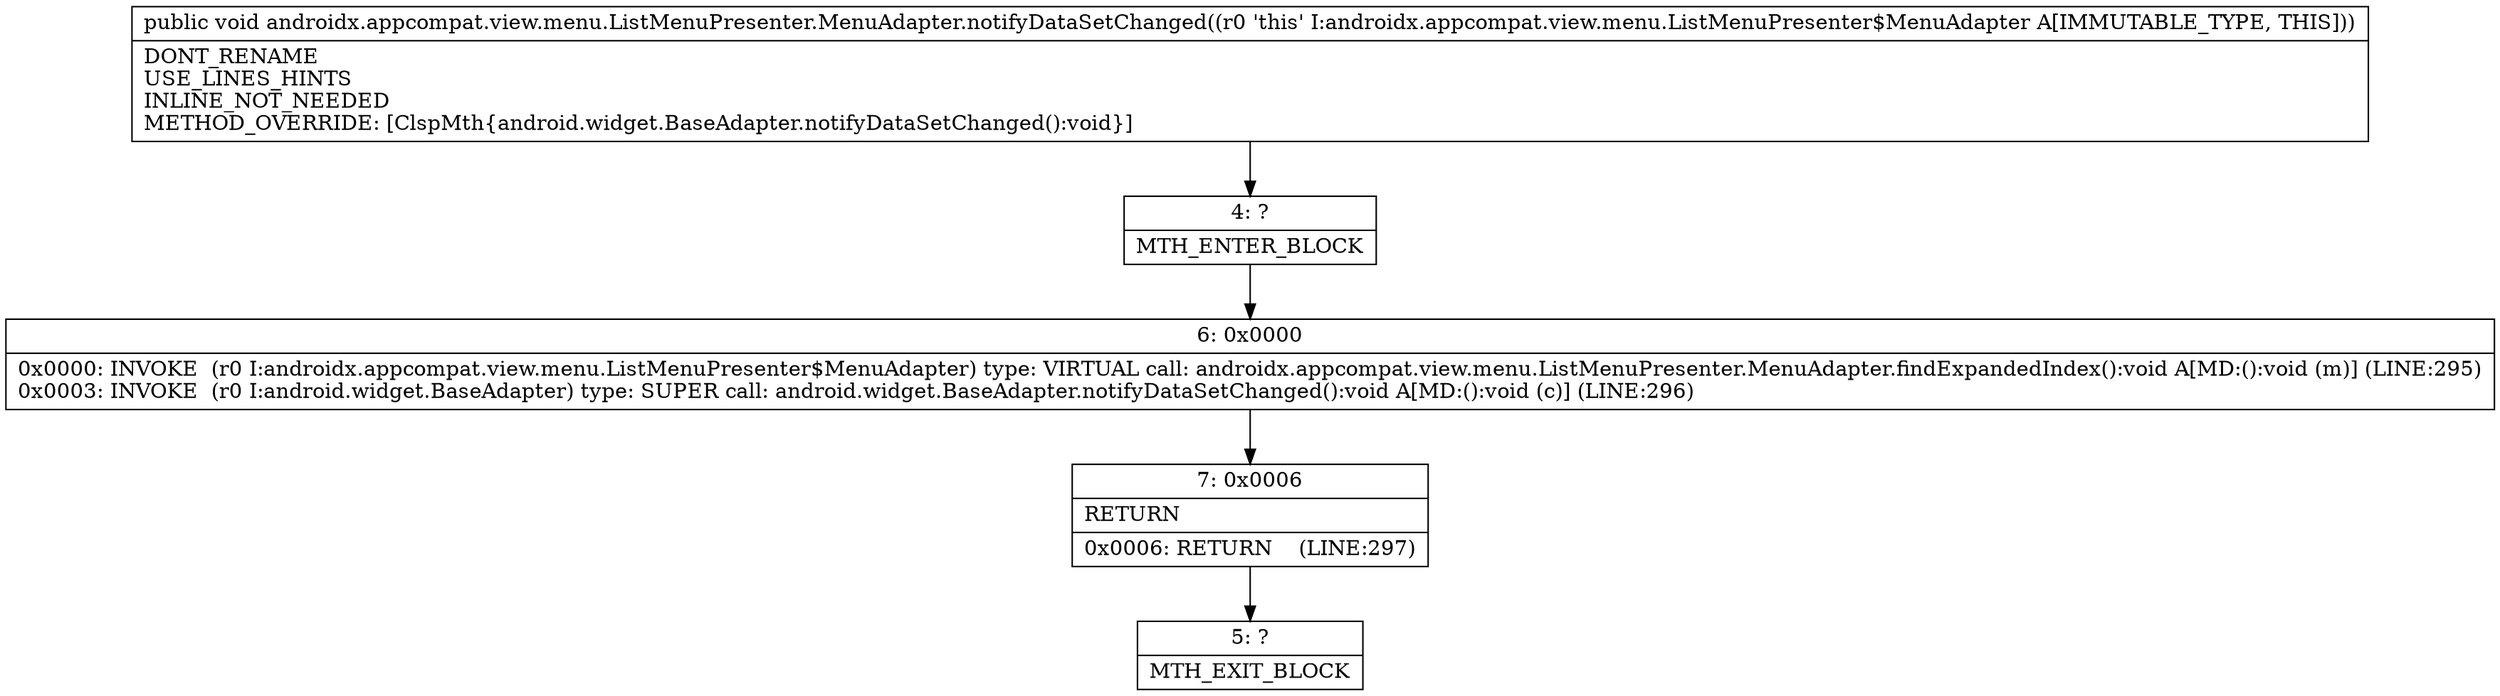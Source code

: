 digraph "CFG forandroidx.appcompat.view.menu.ListMenuPresenter.MenuAdapter.notifyDataSetChanged()V" {
Node_4 [shape=record,label="{4\:\ ?|MTH_ENTER_BLOCK\l}"];
Node_6 [shape=record,label="{6\:\ 0x0000|0x0000: INVOKE  (r0 I:androidx.appcompat.view.menu.ListMenuPresenter$MenuAdapter) type: VIRTUAL call: androidx.appcompat.view.menu.ListMenuPresenter.MenuAdapter.findExpandedIndex():void A[MD:():void (m)] (LINE:295)\l0x0003: INVOKE  (r0 I:android.widget.BaseAdapter) type: SUPER call: android.widget.BaseAdapter.notifyDataSetChanged():void A[MD:():void (c)] (LINE:296)\l}"];
Node_7 [shape=record,label="{7\:\ 0x0006|RETURN\l|0x0006: RETURN    (LINE:297)\l}"];
Node_5 [shape=record,label="{5\:\ ?|MTH_EXIT_BLOCK\l}"];
MethodNode[shape=record,label="{public void androidx.appcompat.view.menu.ListMenuPresenter.MenuAdapter.notifyDataSetChanged((r0 'this' I:androidx.appcompat.view.menu.ListMenuPresenter$MenuAdapter A[IMMUTABLE_TYPE, THIS]))  | DONT_RENAME\lUSE_LINES_HINTS\lINLINE_NOT_NEEDED\lMETHOD_OVERRIDE: [ClspMth\{android.widget.BaseAdapter.notifyDataSetChanged():void\}]\l}"];
MethodNode -> Node_4;Node_4 -> Node_6;
Node_6 -> Node_7;
Node_7 -> Node_5;
}

